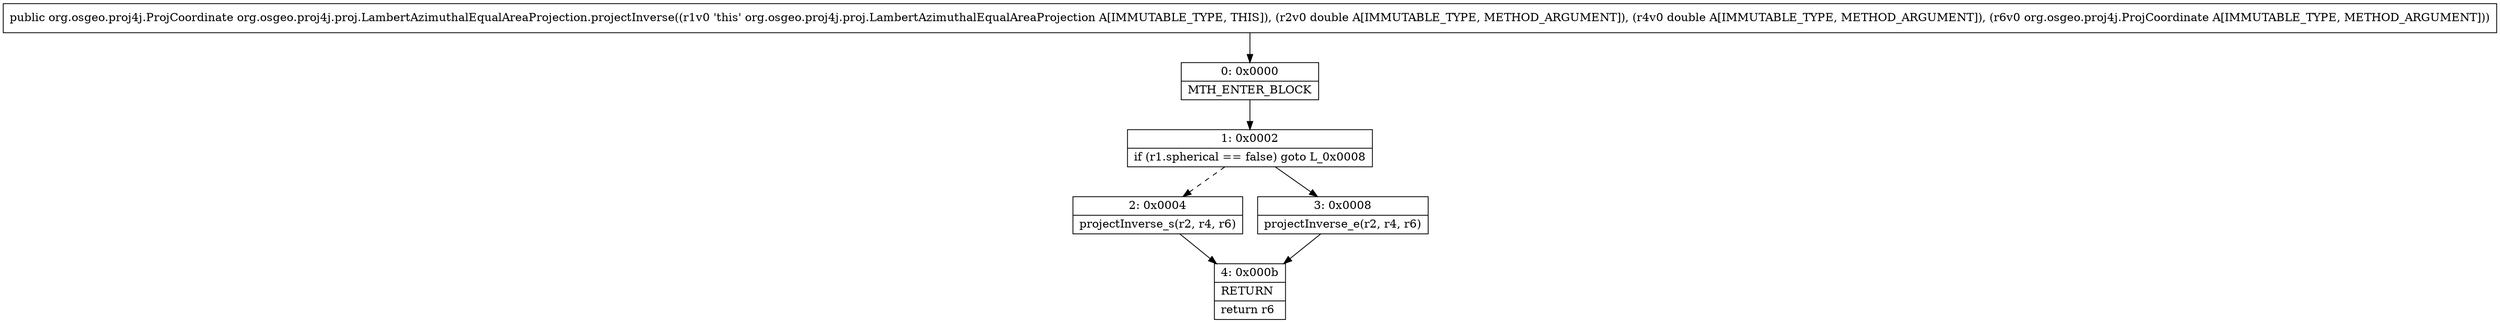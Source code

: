 digraph "CFG fororg.osgeo.proj4j.proj.LambertAzimuthalEqualAreaProjection.projectInverse(DDLorg\/osgeo\/proj4j\/ProjCoordinate;)Lorg\/osgeo\/proj4j\/ProjCoordinate;" {
Node_0 [shape=record,label="{0\:\ 0x0000|MTH_ENTER_BLOCK\l}"];
Node_1 [shape=record,label="{1\:\ 0x0002|if (r1.spherical == false) goto L_0x0008\l}"];
Node_2 [shape=record,label="{2\:\ 0x0004|projectInverse_s(r2, r4, r6)\l}"];
Node_3 [shape=record,label="{3\:\ 0x0008|projectInverse_e(r2, r4, r6)\l}"];
Node_4 [shape=record,label="{4\:\ 0x000b|RETURN\l|return r6\l}"];
MethodNode[shape=record,label="{public org.osgeo.proj4j.ProjCoordinate org.osgeo.proj4j.proj.LambertAzimuthalEqualAreaProjection.projectInverse((r1v0 'this' org.osgeo.proj4j.proj.LambertAzimuthalEqualAreaProjection A[IMMUTABLE_TYPE, THIS]), (r2v0 double A[IMMUTABLE_TYPE, METHOD_ARGUMENT]), (r4v0 double A[IMMUTABLE_TYPE, METHOD_ARGUMENT]), (r6v0 org.osgeo.proj4j.ProjCoordinate A[IMMUTABLE_TYPE, METHOD_ARGUMENT])) }"];
MethodNode -> Node_0;
Node_0 -> Node_1;
Node_1 -> Node_2[style=dashed];
Node_1 -> Node_3;
Node_2 -> Node_4;
Node_3 -> Node_4;
}

